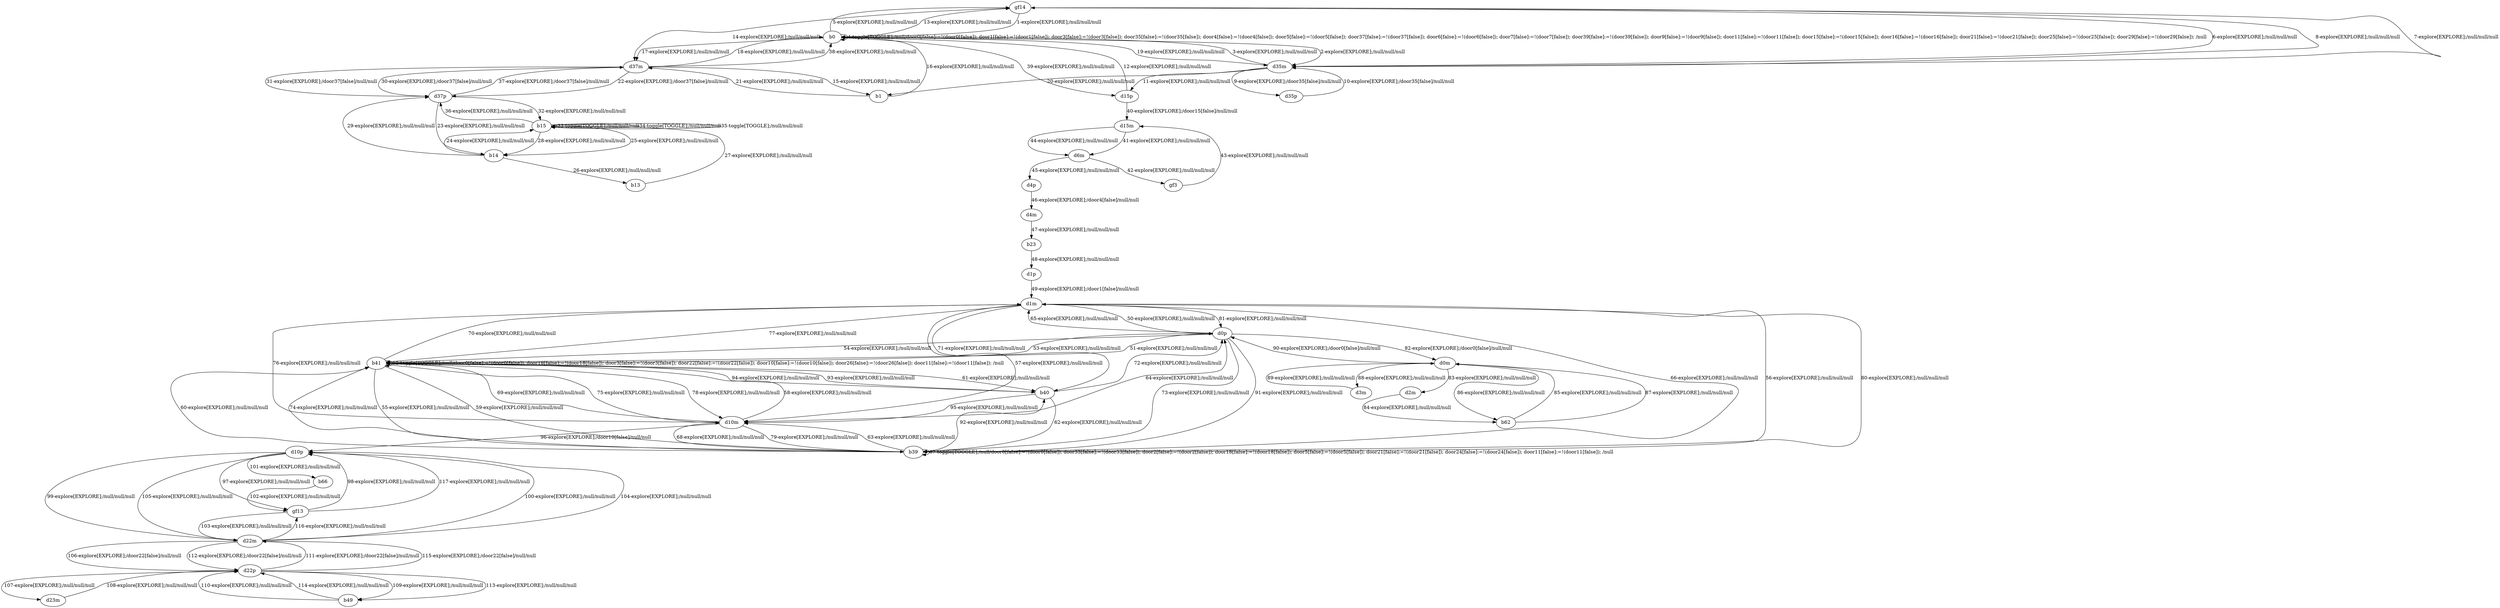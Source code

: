 # Total number of goals covered by this test: 2
# d2m --> b62
# gf13 --> d10p

digraph g {
"gf14" -> "b0" [label = "1-explore[EXPLORE];/null/null/null"];
"b0" -> "d35m" [label = "2-explore[EXPLORE];/null/null/null"];
"d35m" -> "b0" [label = "3-explore[EXPLORE];/null/null/null"];
"b0" -> "b0" [label = "4-toggle[TOGGLE];/null/door0[false]:=!(door0[false]); door1[false]:=!(door1[false]); door3[false]:=!(door3[false]); door35[false]:=!(door35[false]); door4[false]:=!(door4[false]); door5[false]:=!(door5[false]); door37[false]:=!(door37[false]); door6[false]:=!(door6[false]); door7[false]:=!(door7[false]); door39[false]:=!(door39[false]); door9[false]:=!(door9[false]); door11[false]:=!(door11[false]); door15[false]:=!(door15[false]); door16[false]:=!(door16[false]); door21[false]:=!(door21[false]); door25[false]:=!(door25[false]); door29[false]:=!(door29[false]); /null"];
"b0" -> "gf14" [label = "5-explore[EXPLORE];/null/null/null"];
"gf14" -> "d35m" [label = "6-explore[EXPLORE];/null/null/null"];
"d35m" -> "gf14" [label = "7-explore[EXPLORE];/null/null/null"];
"gf14" -> "d35m" [label = "8-explore[EXPLORE];/null/null/null"];
"d35m" -> "d35p" [label = "9-explore[EXPLORE];/door35[false]/null/null"];
"d35p" -> "d35m" [label = "10-explore[EXPLORE];/door35[false]/null/null"];
"d35m" -> "d15p" [label = "11-explore[EXPLORE];/null/null/null"];
"d15p" -> "b0" [label = "12-explore[EXPLORE];/null/null/null"];
"b0" -> "gf14" [label = "13-explore[EXPLORE];/null/null/null"];
"gf14" -> "d37m" [label = "14-explore[EXPLORE];/null/null/null"];
"d37m" -> "b1" [label = "15-explore[EXPLORE];/null/null/null"];
"b1" -> "b0" [label = "16-explore[EXPLORE];/null/null/null"];
"b0" -> "d37m" [label = "17-explore[EXPLORE];/null/null/null"];
"d37m" -> "b0" [label = "18-explore[EXPLORE];/null/null/null"];
"b0" -> "d35m" [label = "19-explore[EXPLORE];/null/null/null"];
"d35m" -> "b1" [label = "20-explore[EXPLORE];/null/null/null"];
"b1" -> "d37m" [label = "21-explore[EXPLORE];/null/null/null"];
"d37m" -> "d37p" [label = "22-explore[EXPLORE];/door37[false]/null/null"];
"d37p" -> "b14" [label = "23-explore[EXPLORE];/null/null/null"];
"b14" -> "b15" [label = "24-explore[EXPLORE];/null/null/null"];
"b15" -> "b14" [label = "25-explore[EXPLORE];/null/null/null"];
"b14" -> "b13" [label = "26-explore[EXPLORE];/null/null/null"];
"b13" -> "b15" [label = "27-explore[EXPLORE];/null/null/null"];
"b15" -> "b14" [label = "28-explore[EXPLORE];/null/null/null"];
"b14" -> "d37p" [label = "29-explore[EXPLORE];/null/null/null"];
"d37p" -> "d37m" [label = "30-explore[EXPLORE];/door37[false]/null/null"];
"d37m" -> "d37p" [label = "31-explore[EXPLORE];/door37[false]/null/null"];
"d37p" -> "b15" [label = "32-explore[EXPLORE];/null/null/null"];
"b15" -> "b15" [label = "33-toggle[TOGGLE];/null/null/null"];
"b15" -> "b15" [label = "34-toggle[TOGGLE];/null/null/null"];
"b15" -> "b15" [label = "35-toggle[TOGGLE];/null/null/null"];
"b15" -> "d37p" [label = "36-explore[EXPLORE];/null/null/null"];
"d37p" -> "d37m" [label = "37-explore[EXPLORE];/door37[false]/null/null"];
"d37m" -> "b0" [label = "38-explore[EXPLORE];/null/null/null"];
"b0" -> "d15p" [label = "39-explore[EXPLORE];/null/null/null"];
"d15p" -> "d15m" [label = "40-explore[EXPLORE];/door15[false]/null/null"];
"d15m" -> "d6m" [label = "41-explore[EXPLORE];/null/null/null"];
"d6m" -> "gf3" [label = "42-explore[EXPLORE];/null/null/null"];
"gf3" -> "d15m" [label = "43-explore[EXPLORE];/null/null/null"];
"d15m" -> "d6m" [label = "44-explore[EXPLORE];/null/null/null"];
"d6m" -> "d4p" [label = "45-explore[EXPLORE];/null/null/null"];
"d4p" -> "d4m" [label = "46-explore[EXPLORE];/door4[false]/null/null"];
"d4m" -> "b23" [label = "47-explore[EXPLORE];/null/null/null"];
"b23" -> "d1p" [label = "48-explore[EXPLORE];/null/null/null"];
"d1p" -> "d1m" [label = "49-explore[EXPLORE];/door1[false]/null/null"];
"d1m" -> "d0p" [label = "50-explore[EXPLORE];/null/null/null"];
"d0p" -> "b41" [label = "51-explore[EXPLORE];/null/null/null"];
"b41" -> "b41" [label = "52-toggle[TOGGLE];/null/door0[false]:=!(door0[false]); door18[false]:=!(door18[false]); door3[false]:=!(door3[false]); door22[false]:=!(door22[false]); door10[false]:=!(door10[false]); door26[false]:=!(door26[false]); door11[false]:=!(door11[false]); /null"];
"b41" -> "d0p" [label = "53-explore[EXPLORE];/null/null/null"];
"d0p" -> "b41" [label = "54-explore[EXPLORE];/null/null/null"];
"b41" -> "b39" [label = "55-explore[EXPLORE];/null/null/null"];
"b39" -> "d1m" [label = "56-explore[EXPLORE];/null/null/null"];
"d1m" -> "d10m" [label = "57-explore[EXPLORE];/null/null/null"];
"d10m" -> "b41" [label = "58-explore[EXPLORE];/null/null/null"];
"b41" -> "b39" [label = "59-explore[EXPLORE];/null/null/null"];
"b39" -> "b41" [label = "60-explore[EXPLORE];/null/null/null"];
"b41" -> "b40" [label = "61-explore[EXPLORE];/null/null/null"];
"b40" -> "b39" [label = "62-explore[EXPLORE];/null/null/null"];
"b39" -> "d10m" [label = "63-explore[EXPLORE];/null/null/null"];
"d10m" -> "d0p" [label = "64-explore[EXPLORE];/null/null/null"];
"d0p" -> "d1m" [label = "65-explore[EXPLORE];/null/null/null"];
"d1m" -> "b39" [label = "66-explore[EXPLORE];/null/null/null"];
"b39" -> "b39" [label = "67-toggle[TOGGLE];/null/door0[false]:=!(door0[false]); door33[false]:=!(door33[false]); door2[false]:=!(door2[false]); door18[false]:=!(door18[false]); door5[false]:=!(door5[false]); door21[false]:=!(door21[false]); door24[false]:=!(door24[false]); door11[false]:=!(door11[false]); /null"];
"b39" -> "d10m" [label = "68-explore[EXPLORE];/null/null/null"];
"d10m" -> "b41" [label = "69-explore[EXPLORE];/null/null/null"];
"b41" -> "d1m" [label = "70-explore[EXPLORE];/null/null/null"];
"d1m" -> "b40" [label = "71-explore[EXPLORE];/null/null/null"];
"b40" -> "d0p" [label = "72-explore[EXPLORE];/null/null/null"];
"d0p" -> "b39" [label = "73-explore[EXPLORE];/null/null/null"];
"b39" -> "b41" [label = "74-explore[EXPLORE];/null/null/null"];
"b41" -> "d10m" [label = "75-explore[EXPLORE];/null/null/null"];
"d10m" -> "d1m" [label = "76-explore[EXPLORE];/null/null/null"];
"d1m" -> "b41" [label = "77-explore[EXPLORE];/null/null/null"];
"b41" -> "d10m" [label = "78-explore[EXPLORE];/null/null/null"];
"d10m" -> "b39" [label = "79-explore[EXPLORE];/null/null/null"];
"b39" -> "d1m" [label = "80-explore[EXPLORE];/null/null/null"];
"d1m" -> "d0p" [label = "81-explore[EXPLORE];/null/null/null"];
"d0p" -> "d0m" [label = "82-explore[EXPLORE];/door0[false]/null/null"];
"d0m" -> "d2m" [label = "83-explore[EXPLORE];/null/null/null"];
"d2m" -> "b62" [label = "84-explore[EXPLORE];/null/null/null"];
"b62" -> "d0m" [label = "85-explore[EXPLORE];/null/null/null"];
"d0m" -> "b62" [label = "86-explore[EXPLORE];/null/null/null"];
"b62" -> "d0m" [label = "87-explore[EXPLORE];/null/null/null"];
"d0m" -> "d3m" [label = "88-explore[EXPLORE];/null/null/null"];
"d3m" -> "d0m" [label = "89-explore[EXPLORE];/null/null/null"];
"d0m" -> "d0p" [label = "90-explore[EXPLORE];/door0[false]/null/null"];
"d0p" -> "b39" [label = "91-explore[EXPLORE];/null/null/null"];
"b39" -> "b40" [label = "92-explore[EXPLORE];/null/null/null"];
"b40" -> "b41" [label = "93-explore[EXPLORE];/null/null/null"];
"b41" -> "b40" [label = "94-explore[EXPLORE];/null/null/null"];
"b40" -> "d10m" [label = "95-explore[EXPLORE];/null/null/null"];
"d10m" -> "d10p" [label = "96-explore[EXPLORE];/door10[false]/null/null"];
"d10p" -> "gf13" [label = "97-explore[EXPLORE];/null/null/null"];
"gf13" -> "d10p" [label = "98-explore[EXPLORE];/null/null/null"];
"d10p" -> "d22m" [label = "99-explore[EXPLORE];/null/null/null"];
"d22m" -> "d10p" [label = "100-explore[EXPLORE];/null/null/null"];
"d10p" -> "b66" [label = "101-explore[EXPLORE];/null/null/null"];
"b66" -> "gf13" [label = "102-explore[EXPLORE];/null/null/null"];
"gf13" -> "d22m" [label = "103-explore[EXPLORE];/null/null/null"];
"d22m" -> "d10p" [label = "104-explore[EXPLORE];/null/null/null"];
"d10p" -> "d22m" [label = "105-explore[EXPLORE];/null/null/null"];
"d22m" -> "d22p" [label = "106-explore[EXPLORE];/door22[false]/null/null"];
"d22p" -> "d23m" [label = "107-explore[EXPLORE];/null/null/null"];
"d23m" -> "d22p" [label = "108-explore[EXPLORE];/null/null/null"];
"d22p" -> "b49" [label = "109-explore[EXPLORE];/null/null/null"];
"b49" -> "d22p" [label = "110-explore[EXPLORE];/null/null/null"];
"d22p" -> "d22m" [label = "111-explore[EXPLORE];/door22[false]/null/null"];
"d22m" -> "d22p" [label = "112-explore[EXPLORE];/door22[false]/null/null"];
"d22p" -> "b49" [label = "113-explore[EXPLORE];/null/null/null"];
"b49" -> "d22p" [label = "114-explore[EXPLORE];/null/null/null"];
"d22p" -> "d22m" [label = "115-explore[EXPLORE];/door22[false]/null/null"];
"d22m" -> "gf13" [label = "116-explore[EXPLORE];/null/null/null"];
"gf13" -> "d10p" [label = "117-explore[EXPLORE];/null/null/null"];
}